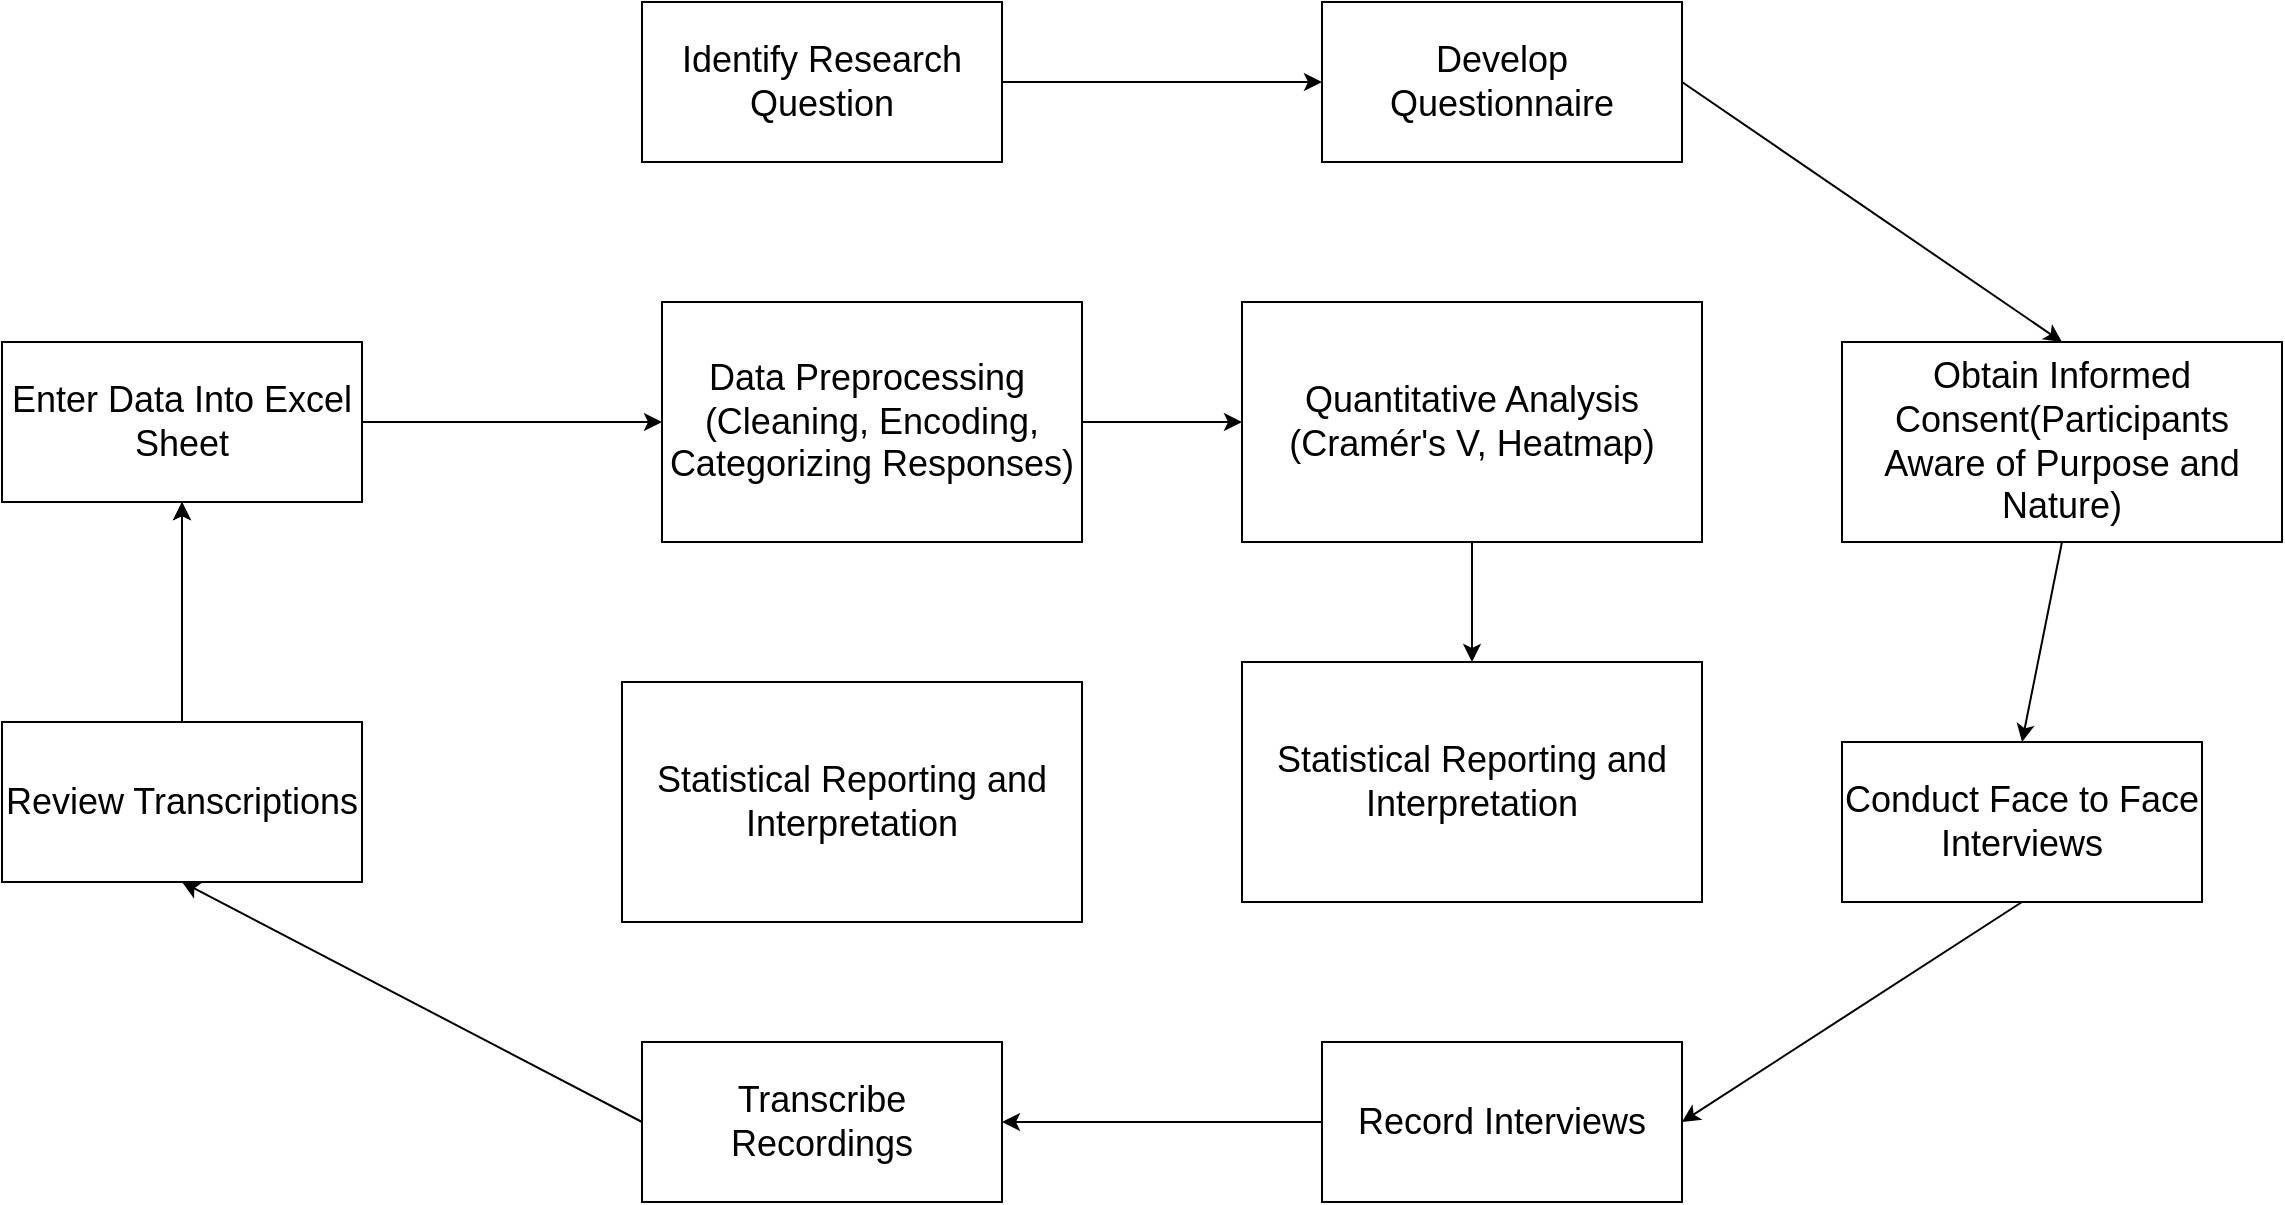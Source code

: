 <mxfile version="24.7.14" pages="4">
  <diagram name="Page-1" id="5-I1C6PvpAfb6ANS_wZk">
    <mxGraphModel dx="2600" dy="870" grid="1" gridSize="10" guides="1" tooltips="1" connect="1" arrows="1" fold="1" page="1" pageScale="1" pageWidth="850" pageHeight="1100" math="0" shadow="0">
      <root>
        <mxCell id="0" />
        <mxCell id="1" parent="0" />
        <mxCell id="BvLIFfPvqSzZ-Wn4bI5e-2" value="&lt;font style=&quot;font-size: 18px;&quot;&gt;Identify Research Question&lt;/font&gt;" style="rounded=0;whiteSpace=wrap;html=1;" parent="1" vertex="1">
          <mxGeometry x="120" y="120" width="180" height="80" as="geometry" />
        </mxCell>
        <mxCell id="BvLIFfPvqSzZ-Wn4bI5e-3" value="&lt;font style=&quot;font-size: 18px;&quot;&gt;Develop Questionnaire&lt;/font&gt;" style="rounded=0;whiteSpace=wrap;html=1;" parent="1" vertex="1">
          <mxGeometry x="460" y="120" width="180" height="80" as="geometry" />
        </mxCell>
        <mxCell id="BvLIFfPvqSzZ-Wn4bI5e-4" value="" style="endArrow=classic;html=1;rounded=0;exitX=1;exitY=0.5;exitDx=0;exitDy=0;entryX=0;entryY=0.5;entryDx=0;entryDy=0;" parent="1" source="BvLIFfPvqSzZ-Wn4bI5e-2" target="BvLIFfPvqSzZ-Wn4bI5e-3" edge="1">
          <mxGeometry width="50" height="50" relative="1" as="geometry">
            <mxPoint x="380" y="300" as="sourcePoint" />
            <mxPoint x="430" y="250" as="targetPoint" />
          </mxGeometry>
        </mxCell>
        <mxCell id="BvLIFfPvqSzZ-Wn4bI5e-5" value="&lt;font style=&quot;font-size: 18px;&quot;&gt;Obtain Informed Consent(Participants Aware of Purpose and Nature)&lt;/font&gt;" style="rounded=0;whiteSpace=wrap;html=1;" parent="1" vertex="1">
          <mxGeometry x="720" y="290" width="220" height="100" as="geometry" />
        </mxCell>
        <mxCell id="BvLIFfPvqSzZ-Wn4bI5e-6" value="" style="endArrow=classic;html=1;rounded=0;exitX=1;exitY=0.5;exitDx=0;exitDy=0;entryX=0.5;entryY=0;entryDx=0;entryDy=0;" parent="1" source="BvLIFfPvqSzZ-Wn4bI5e-3" target="BvLIFfPvqSzZ-Wn4bI5e-5" edge="1">
          <mxGeometry width="50" height="50" relative="1" as="geometry">
            <mxPoint x="760" y="200" as="sourcePoint" />
            <mxPoint x="810" y="150" as="targetPoint" />
          </mxGeometry>
        </mxCell>
        <mxCell id="BvLIFfPvqSzZ-Wn4bI5e-7" value="&lt;font style=&quot;font-size: 18px;&quot;&gt;Conduct Face to Face Interviews&lt;/font&gt;" style="rounded=0;whiteSpace=wrap;html=1;" parent="1" vertex="1">
          <mxGeometry x="720" y="490" width="180" height="80" as="geometry" />
        </mxCell>
        <mxCell id="BvLIFfPvqSzZ-Wn4bI5e-8" value="" style="endArrow=classic;html=1;rounded=0;exitX=0.5;exitY=1;exitDx=0;exitDy=0;entryX=0.5;entryY=0;entryDx=0;entryDy=0;" parent="1" source="BvLIFfPvqSzZ-Wn4bI5e-5" target="BvLIFfPvqSzZ-Wn4bI5e-7" edge="1">
          <mxGeometry width="50" height="50" relative="1" as="geometry">
            <mxPoint x="830" y="450" as="sourcePoint" />
            <mxPoint x="880" y="400" as="targetPoint" />
          </mxGeometry>
        </mxCell>
        <mxCell id="BvLIFfPvqSzZ-Wn4bI5e-9" value="&lt;span style=&quot;font-size: 18px;&quot;&gt;Record Interviews&lt;/span&gt;" style="rounded=0;whiteSpace=wrap;html=1;" parent="1" vertex="1">
          <mxGeometry x="460" y="640" width="180" height="80" as="geometry" />
        </mxCell>
        <mxCell id="BvLIFfPvqSzZ-Wn4bI5e-10" value="" style="endArrow=classic;html=1;rounded=0;exitX=0.5;exitY=1;exitDx=0;exitDy=0;entryX=1;entryY=0.5;entryDx=0;entryDy=0;" parent="1" source="BvLIFfPvqSzZ-Wn4bI5e-7" target="BvLIFfPvqSzZ-Wn4bI5e-9" edge="1">
          <mxGeometry width="50" height="50" relative="1" as="geometry">
            <mxPoint x="785" y="660" as="sourcePoint" />
            <mxPoint x="835" y="610" as="targetPoint" />
          </mxGeometry>
        </mxCell>
        <mxCell id="BvLIFfPvqSzZ-Wn4bI5e-11" value="&lt;span style=&quot;font-size: 18px;&quot;&gt;Transcribe Recordings&lt;/span&gt;" style="rounded=0;whiteSpace=wrap;html=1;" parent="1" vertex="1">
          <mxGeometry x="120" y="640" width="180" height="80" as="geometry" />
        </mxCell>
        <mxCell id="BvLIFfPvqSzZ-Wn4bI5e-12" value="" style="endArrow=classic;html=1;rounded=0;exitX=0;exitY=0.5;exitDx=0;exitDy=0;entryX=1;entryY=0.5;entryDx=0;entryDy=0;" parent="1" source="BvLIFfPvqSzZ-Wn4bI5e-9" target="BvLIFfPvqSzZ-Wn4bI5e-11" edge="1">
          <mxGeometry width="50" height="50" relative="1" as="geometry">
            <mxPoint x="350" y="570" as="sourcePoint" />
            <mxPoint x="400" y="520" as="targetPoint" />
          </mxGeometry>
        </mxCell>
        <mxCell id="BvLIFfPvqSzZ-Wn4bI5e-17" value="" style="edgeStyle=orthogonalEdgeStyle;rounded=0;orthogonalLoop=1;jettySize=auto;html=1;" parent="1" source="BvLIFfPvqSzZ-Wn4bI5e-13" target="BvLIFfPvqSzZ-Wn4bI5e-15" edge="1">
          <mxGeometry relative="1" as="geometry" />
        </mxCell>
        <mxCell id="BvLIFfPvqSzZ-Wn4bI5e-13" value="&lt;span style=&quot;font-size: 18px;&quot;&gt;Review Transcriptions&lt;/span&gt;" style="rounded=0;whiteSpace=wrap;html=1;" parent="1" vertex="1">
          <mxGeometry x="-200" y="480" width="180" height="80" as="geometry" />
        </mxCell>
        <mxCell id="BvLIFfPvqSzZ-Wn4bI5e-14" value="" style="endArrow=classic;html=1;rounded=0;exitX=0;exitY=0.5;exitDx=0;exitDy=0;entryX=0.5;entryY=1;entryDx=0;entryDy=0;" parent="1" source="BvLIFfPvqSzZ-Wn4bI5e-11" target="BvLIFfPvqSzZ-Wn4bI5e-13" edge="1">
          <mxGeometry width="50" height="50" relative="1" as="geometry">
            <mxPoint x="350" y="570" as="sourcePoint" />
            <mxPoint x="400" y="520" as="targetPoint" />
          </mxGeometry>
        </mxCell>
        <mxCell id="BvLIFfPvqSzZ-Wn4bI5e-15" value="&lt;span style=&quot;font-size: 18px;&quot;&gt;Enter Data Into Excel Sheet&lt;/span&gt;" style="rounded=0;whiteSpace=wrap;html=1;" parent="1" vertex="1">
          <mxGeometry x="-200" y="290" width="180" height="80" as="geometry" />
        </mxCell>
        <mxCell id="BvLIFfPvqSzZ-Wn4bI5e-16" value="" style="endArrow=classic;html=1;rounded=0;entryX=0.5;entryY=1;entryDx=0;entryDy=0;" parent="1" target="BvLIFfPvqSzZ-Wn4bI5e-15" edge="1">
          <mxGeometry width="50" height="50" relative="1" as="geometry">
            <mxPoint x="-110" y="470" as="sourcePoint" />
            <mxPoint x="400" y="370" as="targetPoint" />
            <Array as="points">
              <mxPoint x="-110" y="420" />
            </Array>
          </mxGeometry>
        </mxCell>
        <mxCell id="BvLIFfPvqSzZ-Wn4bI5e-18" value="&lt;font style=&quot;font-size: 18px;&quot;&gt;Data Preprocessing&amp;nbsp; (Cleaning, Encoding, Categorizing Responses)&lt;/font&gt;" style="rounded=0;whiteSpace=wrap;html=1;" parent="1" vertex="1">
          <mxGeometry x="130" y="270" width="210" height="120" as="geometry" />
        </mxCell>
        <mxCell id="BvLIFfPvqSzZ-Wn4bI5e-19" value="" style="endArrow=classic;html=1;rounded=0;exitX=1;exitY=0.5;exitDx=0;exitDy=0;entryX=0;entryY=0.5;entryDx=0;entryDy=0;" parent="1" source="BvLIFfPvqSzZ-Wn4bI5e-15" target="BvLIFfPvqSzZ-Wn4bI5e-18" edge="1">
          <mxGeometry width="50" height="50" relative="1" as="geometry">
            <mxPoint x="40" y="410" as="sourcePoint" />
            <mxPoint x="90" y="360" as="targetPoint" />
          </mxGeometry>
        </mxCell>
        <mxCell id="BvLIFfPvqSzZ-Wn4bI5e-20" value="&lt;font style=&quot;font-size: 18px;&quot;&gt;Quantitative Analysis (Cramér&#39;s V, Heatmap)&lt;/font&gt;" style="rounded=0;whiteSpace=wrap;html=1;" parent="1" vertex="1">
          <mxGeometry x="420" y="270" width="230" height="120" as="geometry" />
        </mxCell>
        <mxCell id="BvLIFfPvqSzZ-Wn4bI5e-21" value="" style="endArrow=classic;html=1;rounded=0;entryX=0;entryY=0.5;entryDx=0;entryDy=0;exitX=1;exitY=0.5;exitDx=0;exitDy=0;" parent="1" source="BvLIFfPvqSzZ-Wn4bI5e-18" target="BvLIFfPvqSzZ-Wn4bI5e-20" edge="1">
          <mxGeometry width="50" height="50" relative="1" as="geometry">
            <mxPoint x="200" y="470" as="sourcePoint" />
            <mxPoint x="250" y="420" as="targetPoint" />
          </mxGeometry>
        </mxCell>
        <mxCell id="BvLIFfPvqSzZ-Wn4bI5e-22" value="&lt;font style=&quot;font-size: 18px;&quot;&gt;Statistical Reporting and Interpretation&lt;/font&gt;" style="rounded=0;whiteSpace=wrap;html=1;" parent="1" vertex="1">
          <mxGeometry x="420" y="450" width="230" height="120" as="geometry" />
        </mxCell>
        <mxCell id="BvLIFfPvqSzZ-Wn4bI5e-23" value="" style="endArrow=classic;html=1;rounded=0;exitX=0.5;exitY=1;exitDx=0;exitDy=0;entryX=0.5;entryY=0;entryDx=0;entryDy=0;" parent="1" source="BvLIFfPvqSzZ-Wn4bI5e-20" target="BvLIFfPvqSzZ-Wn4bI5e-22" edge="1">
          <mxGeometry width="50" height="50" relative="1" as="geometry">
            <mxPoint x="420" y="500" as="sourcePoint" />
            <mxPoint x="470" y="450" as="targetPoint" />
          </mxGeometry>
        </mxCell>
        <mxCell id="BvLIFfPvqSzZ-Wn4bI5e-24" value="&lt;font style=&quot;font-size: 18px;&quot;&gt;Statistical Reporting and Interpretation&lt;/font&gt;" style="rounded=0;whiteSpace=wrap;html=1;" parent="1" vertex="1">
          <mxGeometry x="110" y="460" width="230" height="120" as="geometry" />
        </mxCell>
      </root>
    </mxGraphModel>
  </diagram>
  <diagram id="NTc1HOgPR62Qly_KJwmX" name="Page-2">
    <mxGraphModel dx="3850" dy="2591" grid="1" gridSize="10" guides="1" tooltips="1" connect="1" arrows="1" fold="1" page="1" pageScale="1" pageWidth="850" pageHeight="1100" math="0" shadow="0">
      <root>
        <mxCell id="0" />
        <mxCell id="1" parent="0" />
        <mxCell id="gCWjGlTfOFTU8tL-Kn1K-1" value="&lt;font style=&quot;font-size: 24px;&quot;&gt;Identify Research Question&lt;/font&gt;" style="rounded=0;whiteSpace=wrap;html=1;" parent="1" vertex="1">
          <mxGeometry x="120" y="-40" width="240" height="160" as="geometry" />
        </mxCell>
        <mxCell id="-shBhnvNPc1lIeot7vtR-1" value="&lt;font style=&quot;font-size: 24px;&quot;&gt;Develop Questionnaire&lt;/font&gt;" style="rounded=0;whiteSpace=wrap;html=1;" parent="1" vertex="1">
          <mxGeometry x="560" y="-40" width="240" height="160" as="geometry" />
        </mxCell>
        <mxCell id="-shBhnvNPc1lIeot7vtR-2" value="&lt;font style=&quot;font-size: 24px;&quot;&gt;Distribute Survey with Interviewer&lt;/font&gt;" style="rounded=0;whiteSpace=wrap;html=1;" parent="1" vertex="1">
          <mxGeometry x="1000" y="280" width="240" height="160" as="geometry" />
        </mxCell>
        <mxCell id="7HYlEI7nXj7iYK9c5bJQ-1" value="&lt;span style=&quot;font-size: 24px;&quot;&gt;Obtain Informed Consent(Participants Aware of Purpose and Nature)&lt;/span&gt;" style="rounded=0;whiteSpace=wrap;html=1;" parent="1" vertex="1">
          <mxGeometry x="1000" y="600" width="240" height="160" as="geometry" />
        </mxCell>
        <mxCell id="886OlrxGxfRSnOZAgoLh-1" value="&lt;span style=&quot;font-size: 24px;&quot;&gt;Conduct Face to Face Interviews&lt;/span&gt;" style="rounded=0;whiteSpace=wrap;html=1;" parent="1" vertex="1">
          <mxGeometry x="560" y="920" width="240" height="160" as="geometry" />
        </mxCell>
        <mxCell id="886OlrxGxfRSnOZAgoLh-2" value="&lt;span style=&quot;font-size: 24px;&quot;&gt;Record Interviews&lt;/span&gt;" style="rounded=0;whiteSpace=wrap;html=1;" parent="1" vertex="1">
          <mxGeometry x="120" y="920" width="240" height="160" as="geometry" />
        </mxCell>
        <mxCell id="886OlrxGxfRSnOZAgoLh-3" value="&lt;span style=&quot;font-size: 24px;&quot;&gt;Transcribe Recordings&lt;/span&gt;" style="rounded=0;whiteSpace=wrap;html=1;" parent="1" vertex="1">
          <mxGeometry x="-320" y="600" width="240" height="160" as="geometry" />
        </mxCell>
        <mxCell id="886OlrxGxfRSnOZAgoLh-4" value="&lt;span style=&quot;font-size: 24px;&quot;&gt;Review Transcriptions&lt;/span&gt;" style="rounded=0;whiteSpace=wrap;html=1;" parent="1" vertex="1">
          <mxGeometry x="-320" y="280" width="240" height="160" as="geometry" />
        </mxCell>
        <mxCell id="886OlrxGxfRSnOZAgoLh-5" value="&lt;span style=&quot;font-size: 24px;&quot;&gt;Enter Data Into Excel Sheet&lt;/span&gt;" style="rounded=0;whiteSpace=wrap;html=1;" parent="1" vertex="1">
          <mxGeometry x="120" y="280" width="240" height="160" as="geometry" />
        </mxCell>
        <mxCell id="886OlrxGxfRSnOZAgoLh-6" value="&lt;span style=&quot;font-size: 24px;&quot;&gt;Data Preprocessing&amp;nbsp; (Cleaning, Encoding, Categorizing Responses)&lt;/span&gt;" style="rounded=0;whiteSpace=wrap;html=1;" parent="1" vertex="1">
          <mxGeometry x="560" y="280" width="240" height="160" as="geometry" />
        </mxCell>
        <mxCell id="886OlrxGxfRSnOZAgoLh-7" value="&lt;span style=&quot;font-size: 24px;&quot;&gt;Quantitative Analysis (Cramer&#39;s V, Heatmap)&lt;/span&gt;" style="rounded=0;whiteSpace=wrap;html=1;" parent="1" vertex="1">
          <mxGeometry x="560" y="590" width="240" height="160" as="geometry" />
        </mxCell>
        <mxCell id="886OlrxGxfRSnOZAgoLh-8" value="&lt;font style=&quot;font-size: 24px;&quot;&gt;Statistical Reporting and Interpretation&lt;/font&gt;" style="rounded=0;whiteSpace=wrap;html=1;" parent="1" vertex="1">
          <mxGeometry x="120" y="590" width="240" height="160" as="geometry" />
        </mxCell>
        <mxCell id="qC1r-epGk1n5kujd-Xz4-1" value="" style="endArrow=classic;html=1;rounded=0;exitX=1;exitY=0.5;exitDx=0;exitDy=0;entryX=0;entryY=0.5;entryDx=0;entryDy=0;" parent="1" source="gCWjGlTfOFTU8tL-Kn1K-1" target="-shBhnvNPc1lIeot7vtR-1" edge="1">
          <mxGeometry width="50" height="50" relative="1" as="geometry">
            <mxPoint x="430" y="320" as="sourcePoint" />
            <mxPoint x="480" y="270" as="targetPoint" />
          </mxGeometry>
        </mxCell>
        <mxCell id="qC1r-epGk1n5kujd-Xz4-2" value="" style="endArrow=classic;html=1;rounded=0;exitX=1;exitY=0.5;exitDx=0;exitDy=0;entryX=0.5;entryY=0;entryDx=0;entryDy=0;" parent="1" source="-shBhnvNPc1lIeot7vtR-1" target="-shBhnvNPc1lIeot7vtR-2" edge="1">
          <mxGeometry width="50" height="50" relative="1" as="geometry">
            <mxPoint x="430" y="320" as="sourcePoint" />
            <mxPoint x="480" y="270" as="targetPoint" />
          </mxGeometry>
        </mxCell>
        <mxCell id="qC1r-epGk1n5kujd-Xz4-3" value="" style="endArrow=classic;html=1;rounded=0;exitX=0.5;exitY=1;exitDx=0;exitDy=0;entryX=0.5;entryY=0;entryDx=0;entryDy=0;" parent="1" source="-shBhnvNPc1lIeot7vtR-2" target="7HYlEI7nXj7iYK9c5bJQ-1" edge="1">
          <mxGeometry width="50" height="50" relative="1" as="geometry">
            <mxPoint x="430" y="520" as="sourcePoint" />
            <mxPoint x="480" y="470" as="targetPoint" />
          </mxGeometry>
        </mxCell>
        <mxCell id="qC1r-epGk1n5kujd-Xz4-4" value="" style="endArrow=classic;html=1;rounded=0;exitX=0.5;exitY=1;exitDx=0;exitDy=0;entryX=1;entryY=0.5;entryDx=0;entryDy=0;" parent="1" source="7HYlEI7nXj7iYK9c5bJQ-1" target="886OlrxGxfRSnOZAgoLh-1" edge="1">
          <mxGeometry width="50" height="50" relative="1" as="geometry">
            <mxPoint x="430" y="720" as="sourcePoint" />
            <mxPoint x="480" y="670" as="targetPoint" />
          </mxGeometry>
        </mxCell>
        <mxCell id="qC1r-epGk1n5kujd-Xz4-5" value="" style="endArrow=classic;html=1;rounded=0;exitX=0;exitY=0.5;exitDx=0;exitDy=0;entryX=1;entryY=0.5;entryDx=0;entryDy=0;" parent="1" source="886OlrxGxfRSnOZAgoLh-1" target="886OlrxGxfRSnOZAgoLh-2" edge="1">
          <mxGeometry width="50" height="50" relative="1" as="geometry">
            <mxPoint x="430" y="950" as="sourcePoint" />
            <mxPoint x="480" y="900" as="targetPoint" />
          </mxGeometry>
        </mxCell>
        <mxCell id="qC1r-epGk1n5kujd-Xz4-6" value="" style="endArrow=classic;html=1;rounded=0;exitX=0;exitY=0.5;exitDx=0;exitDy=0;entryX=0.5;entryY=1;entryDx=0;entryDy=0;" parent="1" source="886OlrxGxfRSnOZAgoLh-2" target="886OlrxGxfRSnOZAgoLh-3" edge="1">
          <mxGeometry width="50" height="50" relative="1" as="geometry">
            <mxPoint x="430" y="950" as="sourcePoint" />
            <mxPoint x="480" y="900" as="targetPoint" />
          </mxGeometry>
        </mxCell>
        <mxCell id="qC1r-epGk1n5kujd-Xz4-7" value="" style="endArrow=classic;html=1;rounded=0;exitX=0.5;exitY=0;exitDx=0;exitDy=0;entryX=0.5;entryY=1;entryDx=0;entryDy=0;" parent="1" source="886OlrxGxfRSnOZAgoLh-3" target="886OlrxGxfRSnOZAgoLh-4" edge="1">
          <mxGeometry width="50" height="50" relative="1" as="geometry">
            <mxPoint x="350" y="760" as="sourcePoint" />
            <mxPoint x="400" y="710" as="targetPoint" />
          </mxGeometry>
        </mxCell>
        <mxCell id="qC1r-epGk1n5kujd-Xz4-8" value="" style="endArrow=classic;html=1;rounded=0;exitX=1;exitY=0.5;exitDx=0;exitDy=0;entryX=0;entryY=0.5;entryDx=0;entryDy=0;" parent="1" source="886OlrxGxfRSnOZAgoLh-4" target="886OlrxGxfRSnOZAgoLh-5" edge="1">
          <mxGeometry width="50" height="50" relative="1" as="geometry">
            <mxPoint x="300" y="620" as="sourcePoint" />
            <mxPoint x="350" y="570" as="targetPoint" />
          </mxGeometry>
        </mxCell>
        <mxCell id="qC1r-epGk1n5kujd-Xz4-9" value="" style="endArrow=classic;html=1;rounded=0;exitX=1;exitY=0.5;exitDx=0;exitDy=0;entryX=0;entryY=0.5;entryDx=0;entryDy=0;" parent="1" source="886OlrxGxfRSnOZAgoLh-5" target="886OlrxGxfRSnOZAgoLh-6" edge="1">
          <mxGeometry width="50" height="50" relative="1" as="geometry">
            <mxPoint x="300" y="620" as="sourcePoint" />
            <mxPoint x="350" y="570" as="targetPoint" />
          </mxGeometry>
        </mxCell>
        <mxCell id="qC1r-epGk1n5kujd-Xz4-10" value="" style="endArrow=classic;html=1;rounded=0;exitX=0.5;exitY=1;exitDx=0;exitDy=0;" parent="1" source="886OlrxGxfRSnOZAgoLh-6" edge="1">
          <mxGeometry width="50" height="50" relative="1" as="geometry">
            <mxPoint x="300" y="620" as="sourcePoint" />
            <mxPoint x="680" y="587" as="targetPoint" />
          </mxGeometry>
        </mxCell>
        <mxCell id="qC1r-epGk1n5kujd-Xz4-11" value="" style="endArrow=classic;html=1;rounded=0;exitX=0;exitY=0.5;exitDx=0;exitDy=0;entryX=1;entryY=0.5;entryDx=0;entryDy=0;" parent="1" source="886OlrxGxfRSnOZAgoLh-7" target="886OlrxGxfRSnOZAgoLh-8" edge="1">
          <mxGeometry width="50" height="50" relative="1" as="geometry">
            <mxPoint x="300" y="620" as="sourcePoint" />
            <mxPoint x="350" y="570" as="targetPoint" />
          </mxGeometry>
        </mxCell>
      </root>
    </mxGraphModel>
  </diagram>
  <diagram id="0h0Ncngol8Pi-g0OtUWc" name="Page-3">
    <mxGraphModel dx="1750" dy="870" grid="1" gridSize="10" guides="1" tooltips="1" connect="1" arrows="1" fold="1" page="1" pageScale="1" pageWidth="850" pageHeight="1100" math="0" shadow="0">
      <root>
        <mxCell id="0" />
        <mxCell id="1" parent="0" />
        <mxCell id="XhiTKhQKDH5-Hlfd2_F1-1" value="&lt;font style=&quot;font-size: 24px;&quot;&gt;Design Interview Process&lt;/font&gt;" style="rounded=0;whiteSpace=wrap;html=1;" vertex="1" parent="1">
          <mxGeometry x="330" y="10" width="190" height="70" as="geometry" />
        </mxCell>
        <mxCell id="XhiTKhQKDH5-Hlfd2_F1-2" value="&lt;font style=&quot;font-size: 24px;&quot;&gt;Conduct Interviews&lt;/font&gt;" style="rounded=0;whiteSpace=wrap;html=1;" vertex="1" parent="1">
          <mxGeometry x="640" y="170" width="190" height="70" as="geometry" />
        </mxCell>
        <mxCell id="XhiTKhQKDH5-Hlfd2_F1-3" value="&lt;font style=&quot;font-size: 24px;&quot;&gt;Data Entry and Processing&lt;/font&gt;" style="rounded=0;whiteSpace=wrap;html=1;" vertex="1" parent="1">
          <mxGeometry x="520" y="360" width="190" height="70" as="geometry" />
        </mxCell>
        <mxCell id="XhiTKhQKDH5-Hlfd2_F1-4" value="&lt;font style=&quot;font-size: 24px;&quot;&gt;Quantitative Analysis&lt;/font&gt;" style="rounded=0;whiteSpace=wrap;html=1;" vertex="1" parent="1">
          <mxGeometry x="140" y="360" width="190" height="70" as="geometry" />
        </mxCell>
        <mxCell id="XhiTKhQKDH5-Hlfd2_F1-5" value="&lt;font style=&quot;font-size: 24px;&quot;&gt;Report Findings&lt;/font&gt;" style="rounded=0;whiteSpace=wrap;html=1;" vertex="1" parent="1">
          <mxGeometry x="20" y="170" width="190" height="70" as="geometry" />
        </mxCell>
        <mxCell id="XhiTKhQKDH5-Hlfd2_F1-7" value="" style="endArrow=classic;html=1;rounded=0;strokeWidth=3;exitX=1;exitY=0.5;exitDx=0;exitDy=0;entryX=0.5;entryY=0;entryDx=0;entryDy=0;" edge="1" parent="1" source="XhiTKhQKDH5-Hlfd2_F1-1" target="XhiTKhQKDH5-Hlfd2_F1-2">
          <mxGeometry width="50" height="50" relative="1" as="geometry">
            <mxPoint x="410" y="340" as="sourcePoint" />
            <mxPoint x="735" y="167" as="targetPoint" />
          </mxGeometry>
        </mxCell>
        <mxCell id="XhiTKhQKDH5-Hlfd2_F1-8" value="" style="endArrow=classic;html=1;rounded=0;strokeWidth=3;exitX=0.5;exitY=0;exitDx=0;exitDy=0;entryX=0.5;entryY=1;entryDx=0;entryDy=0;" edge="1" parent="1" source="XhiTKhQKDH5-Hlfd2_F1-4" target="XhiTKhQKDH5-Hlfd2_F1-5">
          <mxGeometry width="50" height="50" relative="1" as="geometry">
            <mxPoint x="420" y="350" as="sourcePoint" />
            <mxPoint x="470" y="300" as="targetPoint" />
          </mxGeometry>
        </mxCell>
        <mxCell id="XhiTKhQKDH5-Hlfd2_F1-9" value="" style="endArrow=classic;html=1;rounded=0;strokeWidth=3;exitX=0.5;exitY=1;exitDx=0;exitDy=0;entryX=0.5;entryY=0;entryDx=0;entryDy=0;" edge="1" parent="1" source="XhiTKhQKDH5-Hlfd2_F1-2" target="XhiTKhQKDH5-Hlfd2_F1-3">
          <mxGeometry width="50" height="50" relative="1" as="geometry">
            <mxPoint x="430" y="360" as="sourcePoint" />
            <mxPoint x="480" y="310" as="targetPoint" />
          </mxGeometry>
        </mxCell>
        <mxCell id="XhiTKhQKDH5-Hlfd2_F1-10" value="" style="endArrow=classic;html=1;rounded=0;strokeWidth=3;exitX=0;exitY=0.5;exitDx=0;exitDy=0;entryX=1;entryY=0.5;entryDx=0;entryDy=0;" edge="1" parent="1" source="XhiTKhQKDH5-Hlfd2_F1-3" target="XhiTKhQKDH5-Hlfd2_F1-4">
          <mxGeometry width="50" height="50" relative="1" as="geometry">
            <mxPoint x="430" y="360" as="sourcePoint" />
            <mxPoint x="480" y="310" as="targetPoint" />
          </mxGeometry>
        </mxCell>
      </root>
    </mxGraphModel>
  </diagram>
  <diagram id="leuXazaxZ0Qpo_fOsZ2t" name="Page-4">
    <mxGraphModel dx="1500" dy="746" grid="1" gridSize="10" guides="1" tooltips="1" connect="1" arrows="1" fold="1" page="1" pageScale="1" pageWidth="850" pageHeight="1100" math="0" shadow="0">
      <root>
        <mxCell id="0" />
        <mxCell id="1" parent="0" />
        <mxCell id="C-s_fpf0yJJTKLfY-iIH-1" value="&lt;font style=&quot;font-size: 24px;&quot;&gt;Design Interview Process&lt;/font&gt;" style="rounded=0;whiteSpace=wrap;html=1;strokeWidth=3;" vertex="1" parent="1">
          <mxGeometry x="90" y="50" width="190" height="70" as="geometry" />
        </mxCell>
        <mxCell id="C-s_fpf0yJJTKLfY-iIH-2" value="&lt;font style=&quot;font-size: 24px;&quot;&gt;Conduct Interviews&lt;/font&gt;" style="rounded=0;whiteSpace=wrap;html=1;strokeWidth=3;" vertex="1" parent="1">
          <mxGeometry x="360" y="50" width="190" height="70" as="geometry" />
        </mxCell>
        <mxCell id="C-s_fpf0yJJTKLfY-iIH-3" value="&lt;font style=&quot;font-size: 24px;&quot;&gt;Data Entry and Processing&lt;/font&gt;" style="rounded=0;whiteSpace=wrap;html=1;strokeWidth=3;" vertex="1" parent="1">
          <mxGeometry x="630" y="50" width="190" height="70" as="geometry" />
        </mxCell>
        <mxCell id="C-s_fpf0yJJTKLfY-iIH-4" value="&lt;font style=&quot;font-size: 24px;&quot;&gt;Quantitative Analysis&lt;/font&gt;" style="rounded=0;whiteSpace=wrap;html=1;strokeWidth=3;" vertex="1" parent="1">
          <mxGeometry x="630" y="200" width="190" height="70" as="geometry" />
        </mxCell>
        <mxCell id="C-s_fpf0yJJTKLfY-iIH-5" value="&lt;font style=&quot;font-size: 24px;&quot;&gt;Report Findings&lt;/font&gt;" style="rounded=0;whiteSpace=wrap;html=1;strokeWidth=3;" vertex="1" parent="1">
          <mxGeometry x="360" y="200" width="190" height="70" as="geometry" />
        </mxCell>
        <mxCell id="C-s_fpf0yJJTKLfY-iIH-10" value="" style="endArrow=classic;html=1;rounded=0;strokeWidth=3;exitX=1;exitY=0.5;exitDx=0;exitDy=0;entryX=0;entryY=0.5;entryDx=0;entryDy=0;" edge="1" parent="1" source="C-s_fpf0yJJTKLfY-iIH-1" target="C-s_fpf0yJJTKLfY-iIH-2">
          <mxGeometry width="50" height="50" relative="1" as="geometry">
            <mxPoint x="410" y="290" as="sourcePoint" />
            <mxPoint x="460" y="240" as="targetPoint" />
          </mxGeometry>
        </mxCell>
        <mxCell id="C-s_fpf0yJJTKLfY-iIH-13" value="" style="endArrow=classic;html=1;rounded=0;strokeWidth=3;exitX=0;exitY=0.5;exitDx=0;exitDy=0;entryX=1;entryY=0.5;entryDx=0;entryDy=0;" edge="1" parent="1" source="C-s_fpf0yJJTKLfY-iIH-4" target="C-s_fpf0yJJTKLfY-iIH-5">
          <mxGeometry width="50" height="50" relative="1" as="geometry">
            <mxPoint x="325" y="380" as="sourcePoint" />
            <mxPoint x="170" y="463" as="targetPoint" />
          </mxGeometry>
        </mxCell>
        <mxCell id="C-s_fpf0yJJTKLfY-iIH-14" value="" style="endArrow=classic;html=1;rounded=0;strokeWidth=3;exitX=1;exitY=0.5;exitDx=0;exitDy=0;entryX=0;entryY=0.5;entryDx=0;entryDy=0;" edge="1" parent="1" source="C-s_fpf0yJJTKLfY-iIH-2" target="C-s_fpf0yJJTKLfY-iIH-3">
          <mxGeometry width="50" height="50" relative="1" as="geometry">
            <mxPoint x="620" y="160" as="sourcePoint" />
            <mxPoint x="540" y="160" as="targetPoint" />
          </mxGeometry>
        </mxCell>
        <mxCell id="C-s_fpf0yJJTKLfY-iIH-15" value="" style="endArrow=classic;html=1;rounded=0;strokeWidth=3;exitX=0.5;exitY=1;exitDx=0;exitDy=0;entryX=0.5;entryY=0;entryDx=0;entryDy=0;" edge="1" parent="1" source="C-s_fpf0yJJTKLfY-iIH-3" target="C-s_fpf0yJJTKLfY-iIH-4">
          <mxGeometry width="50" height="50" relative="1" as="geometry">
            <mxPoint x="720" y="150" as="sourcePoint" />
            <mxPoint x="800" y="150" as="targetPoint" />
          </mxGeometry>
        </mxCell>
      </root>
    </mxGraphModel>
  </diagram>
</mxfile>
